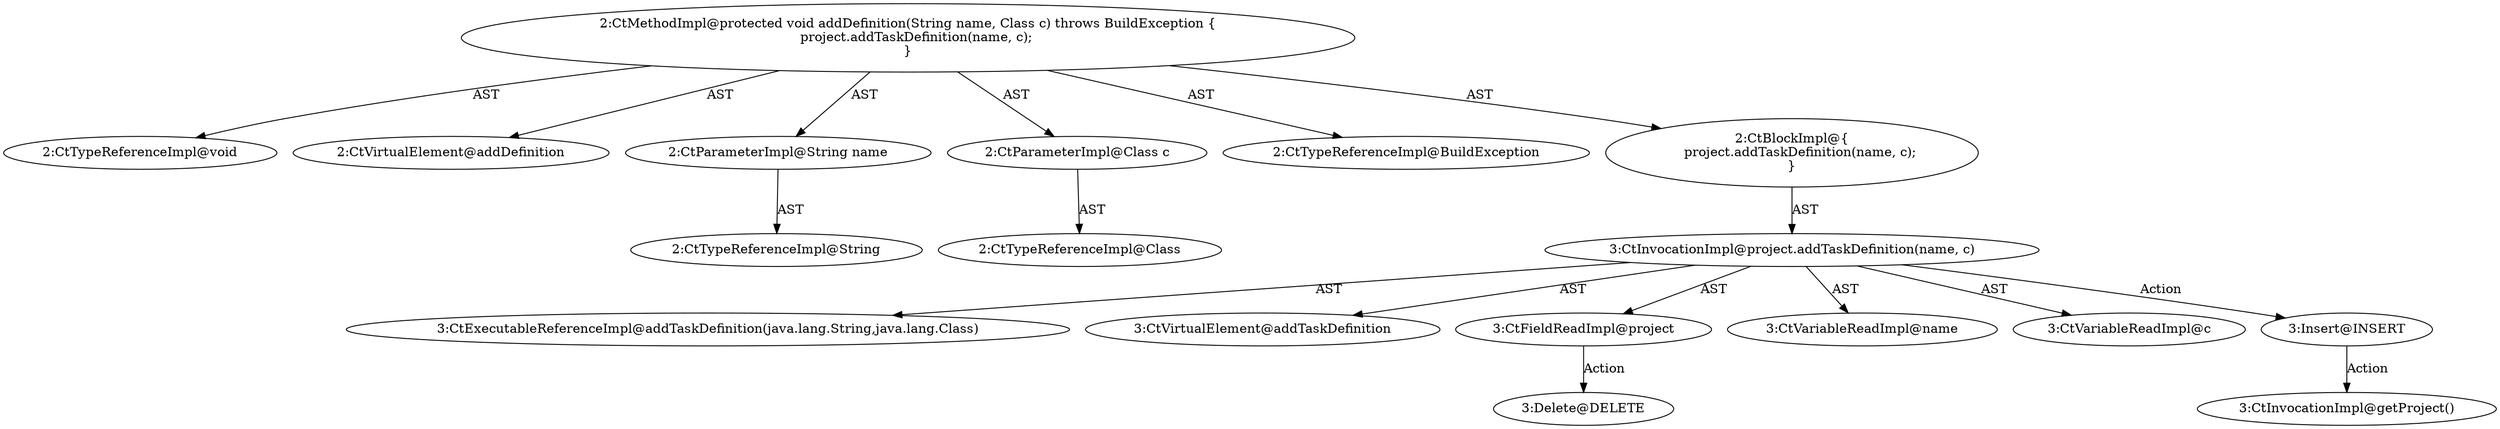 digraph "addDefinition#?,String,Class" {
0 [label="2:CtTypeReferenceImpl@void" shape=ellipse]
1 [label="2:CtVirtualElement@addDefinition" shape=ellipse]
2 [label="2:CtParameterImpl@String name" shape=ellipse]
3 [label="2:CtTypeReferenceImpl@String" shape=ellipse]
4 [label="2:CtParameterImpl@Class c" shape=ellipse]
5 [label="2:CtTypeReferenceImpl@Class" shape=ellipse]
6 [label="2:CtTypeReferenceImpl@BuildException" shape=ellipse]
7 [label="3:CtExecutableReferenceImpl@addTaskDefinition(java.lang.String,java.lang.Class)" shape=ellipse]
8 [label="3:CtVirtualElement@addTaskDefinition" shape=ellipse]
9 [label="3:CtFieldReadImpl@project" shape=ellipse]
10 [label="3:CtVariableReadImpl@name" shape=ellipse]
11 [label="3:CtVariableReadImpl@c" shape=ellipse]
12 [label="3:CtInvocationImpl@project.addTaskDefinition(name, c)" shape=ellipse]
13 [label="2:CtBlockImpl@\{
    project.addTaskDefinition(name, c);
\}" shape=ellipse]
14 [label="2:CtMethodImpl@protected void addDefinition(String name, Class c) throws BuildException \{
    project.addTaskDefinition(name, c);
\}" shape=ellipse]
15 [label="3:Delete@DELETE" shape=ellipse]
16 [label="3:Insert@INSERT" shape=ellipse]
17 [label="3:CtInvocationImpl@getProject()" shape=ellipse]
2 -> 3 [label="AST"];
4 -> 5 [label="AST"];
9 -> 15 [label="Action"];
12 -> 8 [label="AST"];
12 -> 9 [label="AST"];
12 -> 7 [label="AST"];
12 -> 10 [label="AST"];
12 -> 11 [label="AST"];
12 -> 16 [label="Action"];
13 -> 12 [label="AST"];
14 -> 1 [label="AST"];
14 -> 0 [label="AST"];
14 -> 2 [label="AST"];
14 -> 4 [label="AST"];
14 -> 6 [label="AST"];
14 -> 13 [label="AST"];
16 -> 17 [label="Action"];
}